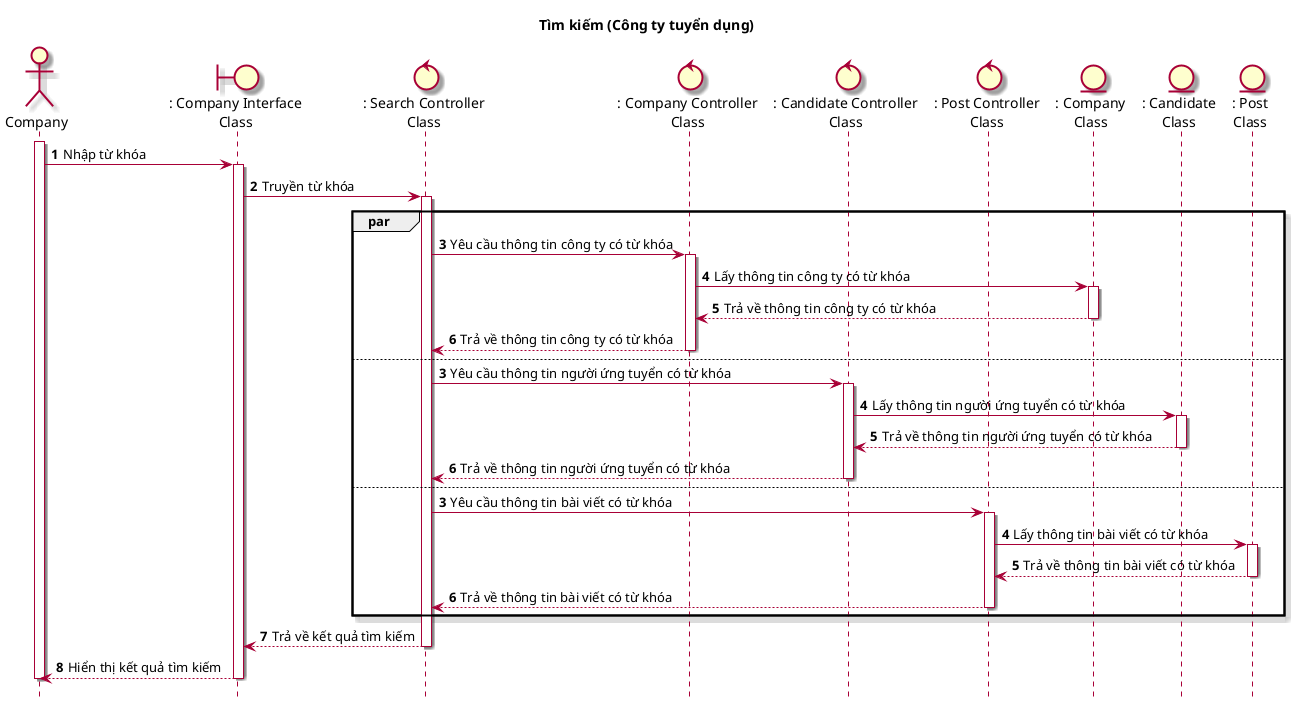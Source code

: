 @startuml SeqTimKiem(company)

skin rose
hide footbox

title Tìm kiếm (Công ty tuyển dụng)

actor Company as company
boundary ": Company Interface\nClass" as companyInterface
control ": Search Controller\nClass" as searchController
control ": Company Controller\nClass" as companyController
control ": Candidate Controller\nClass" as candidateController
control ": Post Controller\nClass" as postController
entity ": Company\nClass" as companyClass
entity ": Candidate\nClass" as candidateClass
entity ": Post\nClass" as postClass

autonumber
company++
company -> companyInterface++: Nhập từ khóa
companyInterface -> searchController++: Truyền từ khóa
par
    searchController -> companyController++: Yêu cầu thông tin công ty có từ khóa
    companyController -> companyClass++: Lấy thông tin công ty có từ khóa
    companyClass --> companyController--: Trả về thông tin công ty có từ khóa
    companyController --> searchController--: Trả về thông tin công ty có từ khóa
else
    autonumber 3
    searchController -> candidateController++: Yêu cầu thông tin người ứng tuyển có từ khóa
    candidateController -> candidateClass++: Lấy thông tin người ứng tuyển có từ khóa
    candidateClass --> candidateController--: Trả về thông tin người ứng tuyển có từ khóa
    candidateController --> searchController--: Trả về thông tin người ứng tuyển có từ khóa
else
    autonumber 3
    searchController -> postController++: Yêu cầu thông tin bài viết có từ khóa
    postController -> postClass++: Lấy thông tin bài viết có từ khóa
    postClass --> postController--: Trả về thông tin bài viết có từ khóa
    postController --> searchController--: Trả về thông tin bài viết có từ khóa
end
searchController --> companyInterface--: Trả về kết quả tìm kiếm
companyInterface --> company--: Hiển thị kết quả tìm kiếm
company--
@enduml
